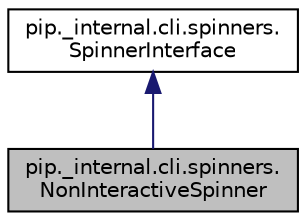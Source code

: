 digraph "pip._internal.cli.spinners.NonInteractiveSpinner"
{
 // LATEX_PDF_SIZE
  edge [fontname="Helvetica",fontsize="10",labelfontname="Helvetica",labelfontsize="10"];
  node [fontname="Helvetica",fontsize="10",shape=record];
  Node1 [label="pip._internal.cli.spinners.\lNonInteractiveSpinner",height=0.2,width=0.4,color="black", fillcolor="grey75", style="filled", fontcolor="black",tooltip=" "];
  Node2 -> Node1 [dir="back",color="midnightblue",fontsize="10",style="solid",fontname="Helvetica"];
  Node2 [label="pip._internal.cli.spinners.\lSpinnerInterface",height=0.2,width=0.4,color="black", fillcolor="white", style="filled",URL="$classpip_1_1__internal_1_1cli_1_1spinners_1_1SpinnerInterface.html",tooltip=" "];
}
